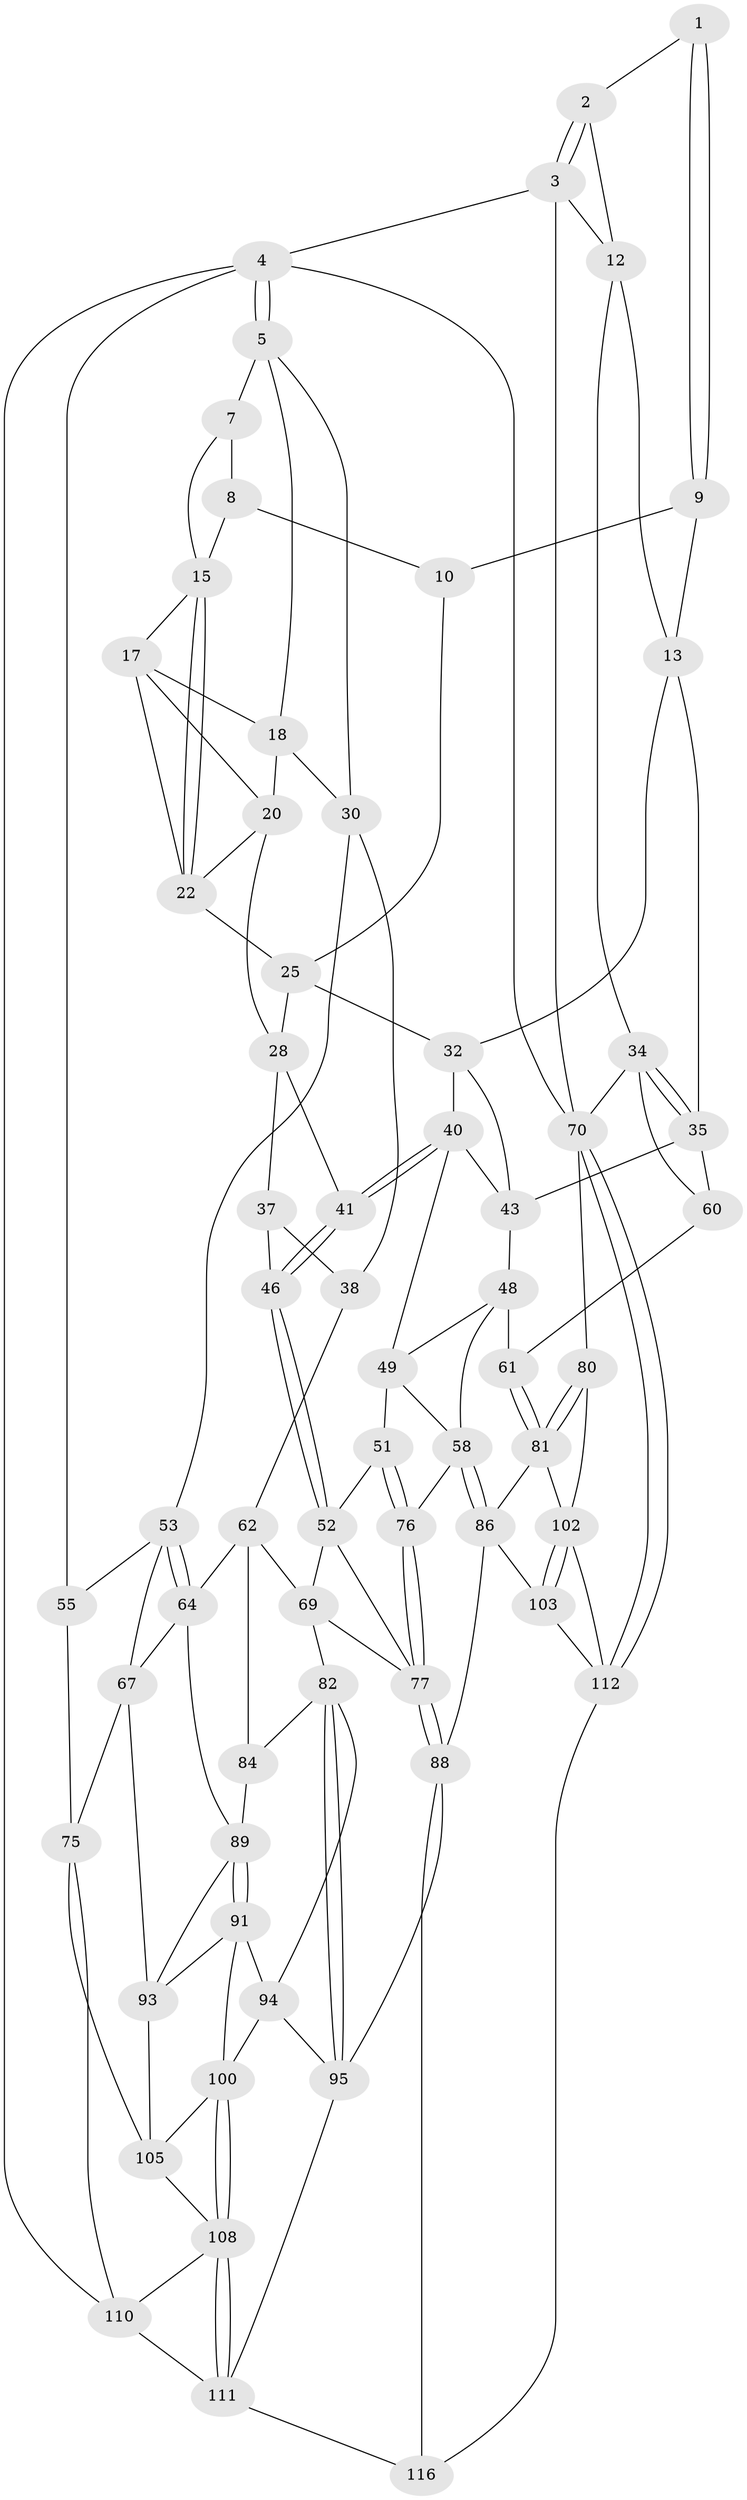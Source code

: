 // original degree distribution, {3: 0.017241379310344827, 4: 0.22413793103448276, 6: 0.20689655172413793, 5: 0.5517241379310345}
// Generated by graph-tools (version 1.1) at 2025/11/02/27/25 16:11:55]
// undirected, 65 vertices, 142 edges
graph export_dot {
graph [start="1"]
  node [color=gray90,style=filled];
  1 [pos="+0.719351952290125+0"];
  2 [pos="+0.7808837584836734+0"];
  3 [pos="+1+0"];
  4 [pos="+0+0",super="+73"];
  5 [pos="+0+0",super="+6"];
  7 [pos="+0.24303169220535226+0"];
  8 [pos="+0.640106905848458+0",super="+11"];
  9 [pos="+0.7307803513995555+0.14408002337130585",super="+14"];
  10 [pos="+0.5610994667787947+0.12652402982195204",super="+24"];
  12 [pos="+0.8732006328819704+0.14622179063238938",super="+27"];
  13 [pos="+0.7956593915311219+0.20880176250559732",super="+31"];
  15 [pos="+0.4690102982484745+0.1252206870001292",super="+16"];
  17 [pos="+0.34171870758101514+0.1337765021926755",super="+19"];
  18 [pos="+0.1798577834334972+0.10207558617076437",super="+21"];
  20 [pos="+0.26337802196551185+0.25364749710013973",super="+29"];
  22 [pos="+0.46426445065330374+0.1687177617201479",super="+23"];
  25 [pos="+0.581226357100701+0.30948882081375656",super="+26"];
  28 [pos="+0.4491328835254622+0.32213729996669715",super="+36"];
  30 [pos="+0.21350940892901712+0.34077433960619685",super="+39"];
  32 [pos="+0.799117298476405+0.29754355412611544",super="+33"];
  34 [pos="+1+0.34706492398426647",super="+65"];
  35 [pos="+0.9478757526265053+0.3591561736008905",super="+42"];
  37 [pos="+0.3992569466106852+0.38125084846584506",super="+47"];
  38 [pos="+0.23111377475140474+0.3985274336151383",super="+56"];
  40 [pos="+0.5944596233366033+0.4013094011362356",super="+45"];
  41 [pos="+0.5591815492633616+0.4428680141622902"];
  43 [pos="+0.7636716520286234+0.4725646680705655",super="+44"];
  46 [pos="+0.522576299555932+0.5133000964492767"];
  48 [pos="+0.7352174397059169+0.49375126725196355",super="+57"];
  49 [pos="+0.7068783751200421+0.490904273063823",super="+50"];
  51 [pos="+0.5476729044103084+0.5681213266805206"];
  52 [pos="+0.5410072496240756+0.566746433340672",super="+68"];
  53 [pos="+0.1936870275465199+0.39038022421211555",super="+54"];
  55 [pos="+0+0.33180530761561733",super="+72"];
  58 [pos="+0.7527639612790914+0.6478572031700629",super="+59"];
  60 [pos="+0.8900670586445951+0.5783950186570279"];
  61 [pos="+0.837113891801022+0.6329141571532728"];
  62 [pos="+0.3445644452300423+0.6388721739252616",super="+63"];
  64 [pos="+0.1701849654176455+0.5178851519822687",super="+66"];
  67 [pos="+0.05328242355887871+0.6967747016016261",super="+74"];
  69 [pos="+0.44842514425870367+0.633908535495671",super="+79"];
  70 [pos="+1+1",super="+71"];
  75 [pos="+0+0.7254777512463357",super="+107"];
  76 [pos="+0.6714279175603697+0.6646492519125137"];
  77 [pos="+0.5793606572094343+0.8043633475178282",super="+78"];
  80 [pos="+1+0.7963033061343123"];
  81 [pos="+0.9211876455433247+0.7788628671334764",super="+85"];
  82 [pos="+0.4053708572421859+0.7613310482381935",super="+83"];
  84 [pos="+0.31073869204252486+0.6847250814920977"];
  86 [pos="+0.7550388673147221+0.6824222854623788",super="+87"];
  88 [pos="+0.585950230023938+0.8282953553252826",super="+98"];
  89 [pos="+0.2954454437421853+0.6956298477497205",super="+90"];
  91 [pos="+0.29462222648871333+0.8196827302279887",super="+92"];
  93 [pos="+0.20530544267418352+0.808777934151968",super="+99"];
  94 [pos="+0.3532366675327739+0.8438782768558671",super="+97"];
  95 [pos="+0.4527098536001712+0.9219806719982686",super="+96"];
  100 [pos="+0.2584773113099114+0.9270793813695505",super="+101"];
  102 [pos="+0.7858575554287895+0.8845767347998552",super="+104"];
  103 [pos="+0.7189505103791496+0.9082193894078892"];
  105 [pos="+0.13269849366981062+0.8606910100696413",super="+106"];
  108 [pos="+0.25141354195488763+0.9504336820325985",super="+109"];
  110 [pos="+0.048412297491126875+1",super="+114"];
  111 [pos="+0.2624692991545038+1",super="+115"];
  112 [pos="+0.9190017121210341+1",super="+113"];
  116 [pos="+0.48289068408234265+1"];
  1 -- 2;
  1 -- 9;
  1 -- 9;
  2 -- 3;
  2 -- 3;
  2 -- 12;
  3 -- 4;
  3 -- 70;
  3 -- 12;
  4 -- 5;
  4 -- 5;
  4 -- 55 [weight=2];
  4 -- 70;
  4 -- 110;
  5 -- 30;
  5 -- 18;
  5 -- 7;
  7 -- 8;
  7 -- 15;
  8 -- 10;
  8 -- 15;
  9 -- 10 [weight=2];
  9 -- 13;
  10 -- 25;
  12 -- 13;
  12 -- 34;
  13 -- 32;
  13 -- 35;
  15 -- 22;
  15 -- 22;
  15 -- 17;
  17 -- 18;
  17 -- 20;
  17 -- 22;
  18 -- 20;
  18 -- 30;
  20 -- 28;
  20 -- 22;
  22 -- 25;
  25 -- 28;
  25 -- 32;
  28 -- 41;
  28 -- 37;
  30 -- 53;
  30 -- 38;
  32 -- 43;
  32 -- 40;
  34 -- 35;
  34 -- 35;
  34 -- 60;
  34 -- 70;
  35 -- 43;
  35 -- 60;
  37 -- 38 [weight=2];
  37 -- 46;
  38 -- 62;
  40 -- 41;
  40 -- 41;
  40 -- 49;
  40 -- 43;
  41 -- 46;
  41 -- 46;
  43 -- 48;
  46 -- 52;
  46 -- 52;
  48 -- 49;
  48 -- 58;
  48 -- 61;
  49 -- 51;
  49 -- 58;
  51 -- 52;
  51 -- 76;
  51 -- 76;
  52 -- 69;
  52 -- 77;
  53 -- 64;
  53 -- 64;
  53 -- 67;
  53 -- 55;
  55 -- 75;
  58 -- 86;
  58 -- 86;
  58 -- 76;
  60 -- 61;
  61 -- 81;
  61 -- 81;
  62 -- 69;
  62 -- 64;
  62 -- 84;
  64 -- 89;
  64 -- 67;
  67 -- 75;
  67 -- 93;
  69 -- 82;
  69 -- 77;
  70 -- 112;
  70 -- 112;
  70 -- 80;
  75 -- 105;
  75 -- 110;
  76 -- 77;
  76 -- 77;
  77 -- 88;
  77 -- 88;
  80 -- 81;
  80 -- 81;
  80 -- 102;
  81 -- 102;
  81 -- 86;
  82 -- 95;
  82 -- 95;
  82 -- 84;
  82 -- 94;
  84 -- 89;
  86 -- 88;
  86 -- 103;
  88 -- 116;
  88 -- 95;
  89 -- 91;
  89 -- 91;
  89 -- 93;
  91 -- 94;
  91 -- 100;
  91 -- 93;
  93 -- 105;
  94 -- 100;
  94 -- 95;
  95 -- 111;
  100 -- 108;
  100 -- 108;
  100 -- 105;
  102 -- 103;
  102 -- 103;
  102 -- 112;
  103 -- 112;
  105 -- 108;
  108 -- 111;
  108 -- 111;
  108 -- 110;
  110 -- 111;
  111 -- 116;
  112 -- 116;
}

